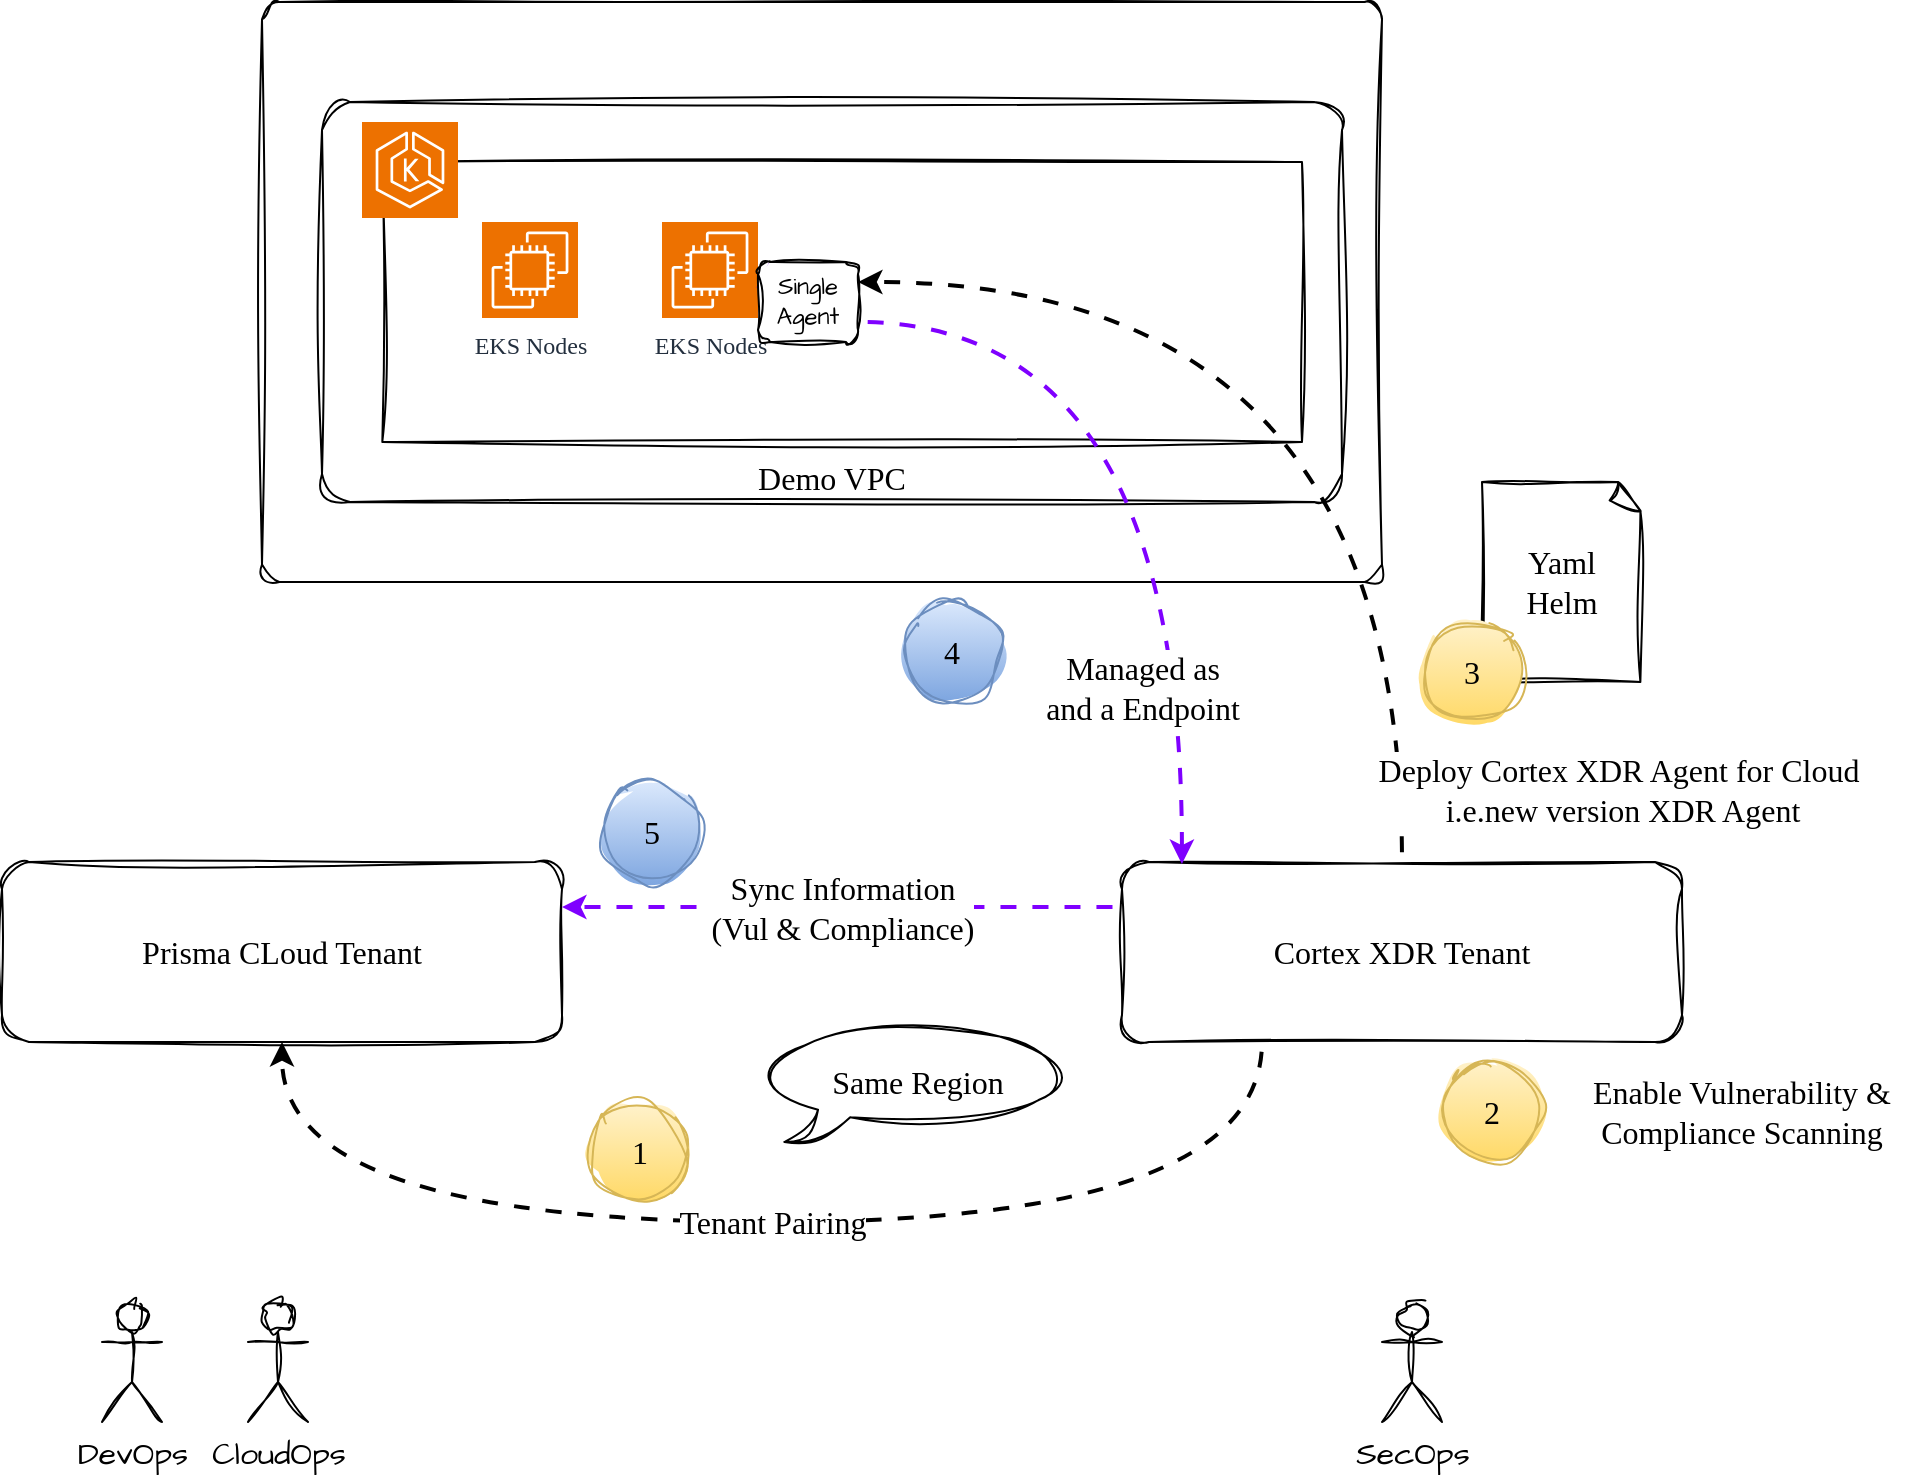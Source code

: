 <mxfile version="24.2.5" type="device" pages="2">
  <diagram name="Page-1" id="DeBseBWq3in80cft9qD8">
    <mxGraphModel dx="1224" dy="2037" grid="1" gridSize="10" guides="1" tooltips="1" connect="1" arrows="1" fold="1" page="1" pageScale="1" pageWidth="827" pageHeight="1169" math="0" shadow="0">
      <root>
        <mxCell id="0" />
        <mxCell id="1" parent="0" />
        <mxCell id="wf-TVDKNXgqIJZ-00V4I-2" value="Prisma CLoud Tenant" style="rounded=1;whiteSpace=wrap;html=1;sketch=1;jiggle=2;curveFitting=1;strokeColor=default;align=center;verticalAlign=middle;fontFamily=Gloria Hallelujah;fontSize=16;fontColor=default;fillColor=default;fontSource=https%3A%2F%2Ffonts.googleapis.com%2Fcss%3Ffamily%3DGloria%2BHallelujah;" parent="1" vertex="1">
          <mxGeometry x="120" y="380" width="280" height="90" as="geometry" />
        </mxCell>
        <mxCell id="wf-TVDKNXgqIJZ-00V4I-5" value="Tenant Pairing" style="edgeStyle=orthogonalEdgeStyle;rounded=0;orthogonalLoop=1;jettySize=auto;html=1;exitX=0.25;exitY=1;exitDx=0;exitDy=0;entryX=0.5;entryY=1;entryDx=0;entryDy=0;fontFamily=Gloria Hallelujah;fontSource=https%3A%2F%2Ffonts.googleapis.com%2Fcss%3Ffamily%3DGloria%2BHallelujah;fontSize=16;fontColor=default;flowAnimation=1;strokeWidth=2;curved=1;" parent="1" source="wf-TVDKNXgqIJZ-00V4I-3" target="wf-TVDKNXgqIJZ-00V4I-2" edge="1">
          <mxGeometry relative="1" as="geometry">
            <Array as="points">
              <mxPoint x="750" y="560" />
              <mxPoint x="260" y="560" />
            </Array>
          </mxGeometry>
        </mxCell>
        <mxCell id="wf-TVDKNXgqIJZ-00V4I-27" value="Sync Information&lt;br&gt;(Vul &amp;amp; Compliance)" style="edgeStyle=orthogonalEdgeStyle;curved=1;rounded=0;orthogonalLoop=1;jettySize=auto;html=1;exitX=0;exitY=0.25;exitDx=0;exitDy=0;entryX=1;entryY=0.25;entryDx=0;entryDy=0;strokeColor=#7F00FF;strokeWidth=2;align=center;verticalAlign=middle;fontFamily=Gloria Hallelujah;fontSource=https%3A%2F%2Ffonts.googleapis.com%2Fcss%3Ffamily%3DGloria%2BHallelujah;fontSize=16;fontColor=default;labelBackgroundColor=default;endArrow=classic;flowAnimation=1;" parent="1" source="wf-TVDKNXgqIJZ-00V4I-3" target="wf-TVDKNXgqIJZ-00V4I-2" edge="1">
          <mxGeometry relative="1" as="geometry" />
        </mxCell>
        <mxCell id="wf-TVDKNXgqIJZ-00V4I-3" value="Cortex XDR Tenant" style="rounded=1;whiteSpace=wrap;html=1;sketch=1;jiggle=2;curveFitting=1;strokeColor=default;align=center;verticalAlign=middle;fontFamily=Gloria Hallelujah;fontSize=16;fontColor=default;fillColor=default;fontSource=https%3A%2F%2Ffonts.googleapis.com%2Fcss%3Ffamily%3DGloria%2BHallelujah;" parent="1" vertex="1">
          <mxGeometry x="680" y="380" width="280" height="90" as="geometry" />
        </mxCell>
        <mxCell id="wf-TVDKNXgqIJZ-00V4I-6" value="Same Region" style="whiteSpace=wrap;html=1;shape=mxgraph.basic.oval_callout;rounded=1;sketch=1;jiggle=2;curveFitting=1;strokeColor=default;align=center;verticalAlign=middle;fontFamily=Gloria Hallelujah;fontSource=https%3A%2F%2Ffonts.googleapis.com%2Fcss%3Ffamily%3DGloria%2BHallelujah;fontSize=16;fontColor=default;fillColor=default;" parent="1" vertex="1">
          <mxGeometry x="498" y="460" width="160" height="60" as="geometry" />
        </mxCell>
        <mxCell id="wf-TVDKNXgqIJZ-00V4I-7" value="" style="rounded=1;whiteSpace=wrap;html=1;sketch=1;jiggle=2;curveFitting=1;strokeColor=default;align=center;verticalAlign=middle;fontFamily=Gloria Hallelujah;fontSource=https%3A%2F%2Ffonts.googleapis.com%2Fcss%3Ffamily%3DGloria%2BHallelujah;fontSize=16;fontColor=default;fillColor=default;arcSize=3;" parent="1" vertex="1">
          <mxGeometry x="250" y="-50" width="560" height="290" as="geometry" />
        </mxCell>
        <mxCell id="wf-TVDKNXgqIJZ-00V4I-8" value="" style="shape=image;imageAspect=0;aspect=fixed;verticalLabelPosition=bottom;verticalAlign=top;rounded=1;sketch=1;jiggle=2;curveFitting=1;strokeColor=default;align=center;fontFamily=Gloria Hallelujah;fontSource=https%3A%2F%2Ffonts.googleapis.com%2Fcss%3Ffamily%3DGloria%2BHallelujah;fontSize=16;fontColor=default;fillColor=default;image=https://upload.wikimedia.org/wikipedia/commons/thumb/9/93/Amazon_Web_Services_Logo.svg/1024px-Amazon_Web_Services_Logo.svg.png;" parent="1" vertex="1">
          <mxGeometry x="260" y="-40" width="50.16" height="30" as="geometry" />
        </mxCell>
        <mxCell id="wf-TVDKNXgqIJZ-00V4I-9" value="Demo VPC" style="rounded=1;whiteSpace=wrap;html=1;sketch=1;jiggle=2;curveFitting=1;strokeColor=default;align=center;verticalAlign=bottom;fontFamily=Gloria Hallelujah;fontSource=https%3A%2F%2Ffonts.googleapis.com%2Fcss%3Ffamily%3DGloria%2BHallelujah;fontSize=16;fontColor=default;fillColor=default;arcSize=7;" parent="1" vertex="1">
          <mxGeometry x="280" width="510" height="200" as="geometry" />
        </mxCell>
        <mxCell id="wf-TVDKNXgqIJZ-00V4I-11" value="" style="rounded=0;whiteSpace=wrap;html=1;sketch=1;jiggle=2;curveFitting=1;strokeColor=default;align=center;verticalAlign=middle;fontFamily=Gloria Hallelujah;fontSource=https%3A%2F%2Ffonts.googleapis.com%2Fcss%3Ffamily%3DGloria%2BHallelujah;fontSize=16;fontColor=default;fillColor=default;" parent="1" vertex="1">
          <mxGeometry x="310.16" y="30" width="459.84" height="140" as="geometry" />
        </mxCell>
        <mxCell id="wf-TVDKNXgqIJZ-00V4I-10" value="" style="sketch=0;points=[[0,0,0],[0.25,0,0],[0.5,0,0],[0.75,0,0],[1,0,0],[0,1,0],[0.25,1,0],[0.5,1,0],[0.75,1,0],[1,1,0],[0,0.25,0],[0,0.5,0],[0,0.75,0],[1,0.25,0],[1,0.5,0],[1,0.75,0]];outlineConnect=0;fontColor=#232F3E;fillColor=#ED7100;strokeColor=#ffffff;dashed=0;verticalLabelPosition=bottom;verticalAlign=top;align=center;html=1;fontSize=12;fontStyle=0;aspect=fixed;shape=mxgraph.aws4.resourceIcon;resIcon=mxgraph.aws4.eks;rounded=1;jiggle=2;curveFitting=1;fontFamily=Gloria Hallelujah;fontSource=https%3A%2F%2Ffonts.googleapis.com%2Fcss%3Ffamily%3DGloria%2BHallelujah;" parent="1" vertex="1">
          <mxGeometry x="300" y="10" width="48" height="48" as="geometry" />
        </mxCell>
        <mxCell id="wf-TVDKNXgqIJZ-00V4I-13" value="EKS Nodes" style="sketch=0;points=[[0,0,0],[0.25,0,0],[0.5,0,0],[0.75,0,0],[1,0,0],[0,1,0],[0.25,1,0],[0.5,1,0],[0.75,1,0],[1,1,0],[0,0.25,0],[0,0.5,0],[0,0.75,0],[1,0.25,0],[1,0.5,0],[1,0.75,0]];outlineConnect=0;fontColor=#232F3E;fillColor=#ED7100;strokeColor=#ffffff;dashed=0;verticalLabelPosition=bottom;verticalAlign=top;align=center;html=1;fontSize=12;fontStyle=0;aspect=fixed;shape=mxgraph.aws4.resourceIcon;resIcon=mxgraph.aws4.ec2;rounded=1;jiggle=2;curveFitting=1;fontFamily=Gloria Hallelujah;fontSource=https%3A%2F%2Ffonts.googleapis.com%2Fcss%3Ffamily%3DGloria%2BHallelujah;" parent="1" vertex="1">
          <mxGeometry x="360" y="60" width="48" height="48" as="geometry" />
        </mxCell>
        <mxCell id="wf-TVDKNXgqIJZ-00V4I-14" value="EKS Nodes" style="sketch=0;points=[[0,0,0],[0.25,0,0],[0.5,0,0],[0.75,0,0],[1,0,0],[0,1,0],[0.25,1,0],[0.5,1,0],[0.75,1,0],[1,1,0],[0,0.25,0],[0,0.5,0],[0,0.75,0],[1,0.25,0],[1,0.5,0],[1,0.75,0]];outlineConnect=0;fontColor=#232F3E;fillColor=#ED7100;strokeColor=#ffffff;dashed=0;verticalLabelPosition=bottom;verticalAlign=top;align=center;html=1;fontSize=12;fontStyle=0;aspect=fixed;shape=mxgraph.aws4.resourceIcon;resIcon=mxgraph.aws4.ec2;rounded=1;jiggle=2;curveFitting=1;fontFamily=Gloria Hallelujah;fontSource=https%3A%2F%2Ffonts.googleapis.com%2Fcss%3Ffamily%3DGloria%2BHallelujah;" parent="1" vertex="1">
          <mxGeometry x="450" y="60" width="48" height="48" as="geometry" />
        </mxCell>
        <mxCell id="wf-TVDKNXgqIJZ-00V4I-16" value="1" style="ellipse;whiteSpace=wrap;html=1;aspect=fixed;rounded=1;sketch=1;jiggle=2;curveFitting=1;strokeColor=#d6b656;align=center;verticalAlign=middle;fontFamily=Gloria Hallelujah;fontSource=https%3A%2F%2Ffonts.googleapis.com%2Fcss%3Ffamily%3DGloria%2BHallelujah;fontSize=16;fillColor=#fff2cc;gradientColor=#ffd966;" parent="1" vertex="1">
          <mxGeometry x="414" y="500" width="50" height="50" as="geometry" />
        </mxCell>
        <mxCell id="wf-TVDKNXgqIJZ-00V4I-18" value="Deploy Cortex XDR Agent for Cloud&amp;nbsp;&lt;div&gt;i.e.new version XDR Agent&lt;/div&gt;" style="edgeStyle=orthogonalEdgeStyle;rounded=0;orthogonalLoop=1;jettySize=auto;html=1;exitX=0.5;exitY=0;exitDx=0;exitDy=0;entryX=1;entryY=0.25;entryDx=0;entryDy=0;fontFamily=Gloria Hallelujah;fontSource=https%3A%2F%2Ffonts.googleapis.com%2Fcss%3Ffamily%3DGloria%2BHallelujah;fontSize=16;fontColor=default;curved=1;strokeWidth=2;flowAnimation=1;" parent="1" source="wf-TVDKNXgqIJZ-00V4I-3" target="Dj5nnFNM3NFAsnsZiGWA-4" edge="1">
          <mxGeometry x="-0.871" y="-110" relative="1" as="geometry">
            <mxPoint as="offset" />
          </mxGeometry>
        </mxCell>
        <mxCell id="wf-TVDKNXgqIJZ-00V4I-20" value="Yaml&lt;div&gt;Helm&lt;/div&gt;" style="whiteSpace=wrap;html=1;shape=mxgraph.basic.document;rounded=1;sketch=1;jiggle=2;curveFitting=1;strokeColor=default;align=center;verticalAlign=middle;fontFamily=Gloria Hallelujah;fontSource=https%3A%2F%2Ffonts.googleapis.com%2Fcss%3Ffamily%3DGloria%2BHallelujah;fontSize=16;fontColor=default;fillColor=default;" parent="1" vertex="1">
          <mxGeometry x="860" y="190" width="80" height="100" as="geometry" />
        </mxCell>
        <mxCell id="wf-TVDKNXgqIJZ-00V4I-21" value="2" style="ellipse;whiteSpace=wrap;html=1;aspect=fixed;rounded=1;sketch=1;jiggle=2;curveFitting=1;strokeColor=#d6b656;align=center;verticalAlign=middle;fontFamily=Gloria Hallelujah;fontSource=https%3A%2F%2Ffonts.googleapis.com%2Fcss%3Ffamily%3DGloria%2BHallelujah;fontSize=16;fillColor=#fff2cc;gradientColor=#ffd966;" parent="1" vertex="1">
          <mxGeometry x="840" y="480" width="50" height="50" as="geometry" />
        </mxCell>
        <mxCell id="wf-TVDKNXgqIJZ-00V4I-22" value="Enable Vulnerability &amp;amp; Compliance Scanning" style="text;html=1;align=center;verticalAlign=middle;whiteSpace=wrap;rounded=0;fontFamily=Gloria Hallelujah;fontSource=https%3A%2F%2Ffonts.googleapis.com%2Fcss%3Ffamily%3DGloria%2BHallelujah;fontSize=16;fontColor=default;" parent="1" vertex="1">
          <mxGeometry x="900" y="490" width="180" height="30" as="geometry" />
        </mxCell>
        <mxCell id="wf-TVDKNXgqIJZ-00V4I-25" value="Managed as&lt;div&gt;and a Endpoint&lt;/div&gt;" style="edgeStyle=orthogonalEdgeStyle;curved=1;rounded=0;orthogonalLoop=1;jettySize=auto;html=1;exitX=1;exitY=0.75;exitDx=0;exitDy=0;exitPerimeter=0;entryX=0.107;entryY=0.011;entryDx=0;entryDy=0;entryPerimeter=0;strokeColor=#7F00FF;strokeWidth=2;align=center;verticalAlign=middle;fontFamily=Gloria Hallelujah;fontSource=https%3A%2F%2Ffonts.googleapis.com%2Fcss%3Ffamily%3DGloria%2BHallelujah;fontSize=16;fontColor=default;labelBackgroundColor=default;endArrow=classic;flowAnimation=1;" parent="1" source="Dj5nnFNM3NFAsnsZiGWA-4" target="wf-TVDKNXgqIJZ-00V4I-3" edge="1">
          <mxGeometry x="0.594" y="-20" relative="1" as="geometry">
            <mxPoint as="offset" />
          </mxGeometry>
        </mxCell>
        <mxCell id="wf-TVDKNXgqIJZ-00V4I-17" value="3" style="ellipse;whiteSpace=wrap;html=1;aspect=fixed;rounded=1;sketch=1;jiggle=2;curveFitting=1;strokeColor=#d6b656;align=center;verticalAlign=middle;fontFamily=Gloria Hallelujah;fontSource=https%3A%2F%2Ffonts.googleapis.com%2Fcss%3Ffamily%3DGloria%2BHallelujah;fontSize=16;fillColor=#fff2cc;gradientColor=#ffd966;" parent="1" vertex="1">
          <mxGeometry x="830" y="260" width="50" height="50" as="geometry" />
        </mxCell>
        <mxCell id="wf-TVDKNXgqIJZ-00V4I-28" value="4" style="ellipse;whiteSpace=wrap;html=1;aspect=fixed;rounded=1;sketch=1;jiggle=2;curveFitting=1;strokeColor=#6c8ebf;align=center;verticalAlign=middle;fontFamily=Gloria Hallelujah;fontSource=https%3A%2F%2Ffonts.googleapis.com%2Fcss%3Ffamily%3DGloria%2BHallelujah;fontSize=16;fillColor=#dae8fc;gradientColor=#7ea6e0;" parent="1" vertex="1">
          <mxGeometry x="570" y="250" width="50" height="50" as="geometry" />
        </mxCell>
        <mxCell id="wf-TVDKNXgqIJZ-00V4I-29" value="5" style="ellipse;whiteSpace=wrap;html=1;aspect=fixed;rounded=1;sketch=1;jiggle=2;curveFitting=1;strokeColor=#6c8ebf;align=center;verticalAlign=middle;fontFamily=Gloria Hallelujah;fontSource=https%3A%2F%2Ffonts.googleapis.com%2Fcss%3Ffamily%3DGloria%2BHallelujah;fontSize=16;fillColor=#dae8fc;gradientColor=#7ea6e0;" parent="1" vertex="1">
          <mxGeometry x="420" y="340" width="50" height="50" as="geometry" />
        </mxCell>
        <mxCell id="wf-TVDKNXgqIJZ-00V4I-30" value="" style="shape=image;imageAspect=0;aspect=fixed;verticalLabelPosition=bottom;verticalAlign=top;rounded=1;sketch=1;jiggle=2;curveFitting=1;strokeColor=default;align=center;fontFamily=Gloria Hallelujah;fontSource=https%3A%2F%2Ffonts.googleapis.com%2Fcss%3Ffamily%3DGloria%2BHallelujah;fontSize=16;fontColor=default;labelBackgroundColor=default;fillColor=default;image=https://plugins.jetbrains.com/files/21907/522769/icon/pluginIcon.png;" parent="1" vertex="1">
          <mxGeometry x="120" y="400" width="50" height="50" as="geometry" />
        </mxCell>
        <mxCell id="wf-TVDKNXgqIJZ-00V4I-31" value="" style="shape=image;imageAspect=0;aspect=fixed;verticalLabelPosition=bottom;verticalAlign=top;rounded=1;sketch=1;jiggle=2;curveFitting=1;strokeColor=default;align=center;fontFamily=Gloria Hallelujah;fontSource=https%3A%2F%2Ffonts.googleapis.com%2Fcss%3Ffamily%3DGloria%2BHallelujah;fontSize=16;fontColor=default;labelBackgroundColor=default;fillColor=default;image=https://yt3.googleusercontent.com/ytc/AIdro_kiiHmvhDeeTNr9bUmVXWjYGR1NhWpfUqvjTzuLPhjlNQY=s900-c-k-c0x00ffffff-no-rj;" parent="1" vertex="1">
          <mxGeometry x="690" y="400" width="50" height="50" as="geometry" />
        </mxCell>
        <mxCell id="Dj5nnFNM3NFAsnsZiGWA-1" value="SecOps" style="shape=umlActor;verticalLabelPosition=bottom;verticalAlign=top;html=1;outlineConnect=0;sketch=1;hachureGap=4;jiggle=2;curveFitting=1;fontFamily=Architects Daughter;fontSource=https%3A%2F%2Ffonts.googleapis.com%2Fcss%3Ffamily%3DArchitects%2BDaughter;fontSize=16;" vertex="1" parent="1">
          <mxGeometry x="810" y="600" width="30" height="60" as="geometry" />
        </mxCell>
        <mxCell id="Dj5nnFNM3NFAsnsZiGWA-2" value="DevOps" style="shape=umlActor;verticalLabelPosition=bottom;verticalAlign=top;html=1;outlineConnect=0;sketch=1;hachureGap=4;jiggle=2;curveFitting=1;fontFamily=Architects Daughter;fontSource=https%3A%2F%2Ffonts.googleapis.com%2Fcss%3Ffamily%3DArchitects%2BDaughter;fontSize=16;" vertex="1" parent="1">
          <mxGeometry x="170" y="600" width="30" height="60" as="geometry" />
        </mxCell>
        <mxCell id="Dj5nnFNM3NFAsnsZiGWA-3" value="CloudOps" style="shape=umlActor;verticalLabelPosition=bottom;verticalAlign=top;html=1;outlineConnect=0;sketch=1;hachureGap=4;jiggle=2;curveFitting=1;fontFamily=Architects Daughter;fontSource=https%3A%2F%2Ffonts.googleapis.com%2Fcss%3Ffamily%3DArchitects%2BDaughter;fontSize=16;" vertex="1" parent="1">
          <mxGeometry x="243" y="600" width="30" height="60" as="geometry" />
        </mxCell>
        <mxCell id="Dj5nnFNM3NFAsnsZiGWA-5" value="" style="edgeStyle=orthogonalEdgeStyle;curved=1;rounded=0;orthogonalLoop=1;jettySize=auto;html=1;exitX=1;exitY=0.75;exitDx=0;exitDy=0;exitPerimeter=0;entryX=0.107;entryY=0.011;entryDx=0;entryDy=0;entryPerimeter=0;strokeColor=#7F00FF;strokeWidth=2;align=center;verticalAlign=middle;fontFamily=Gloria Hallelujah;fontSource=https%3A%2F%2Ffonts.googleapis.com%2Fcss%3Ffamily%3DGloria%2BHallelujah;fontSize=16;fontColor=default;labelBackgroundColor=default;endArrow=classic;flowAnimation=1;" edge="1" parent="1" source="wf-TVDKNXgqIJZ-00V4I-14" target="Dj5nnFNM3NFAsnsZiGWA-4">
          <mxGeometry x="0.594" y="-20" relative="1" as="geometry">
            <mxPoint as="offset" />
            <mxPoint x="498" y="96" as="sourcePoint" />
            <mxPoint x="710" y="381" as="targetPoint" />
          </mxGeometry>
        </mxCell>
        <mxCell id="Dj5nnFNM3NFAsnsZiGWA-4" value="Single&lt;div&gt;Agent&lt;/div&gt;" style="rounded=1;whiteSpace=wrap;html=1;sketch=1;hachureGap=4;jiggle=2;curveFitting=1;fontFamily=Architects Daughter;fontSource=https%3A%2F%2Ffonts.googleapis.com%2Fcss%3Ffamily%3DArchitects%2BDaughter;" vertex="1" parent="1">
          <mxGeometry x="498" y="80" width="50" height="40" as="geometry" />
        </mxCell>
        <mxCell id="Dj5nnFNM3NFAsnsZiGWA-6" value="" style="shape=image;imageAspect=0;aspect=fixed;verticalLabelPosition=bottom;verticalAlign=top;rounded=1;sketch=1;jiggle=2;curveFitting=1;strokeColor=default;align=center;fontFamily=Gloria Hallelujah;fontSource=https%3A%2F%2Ffonts.googleapis.com%2Fcss%3Ffamily%3DGloria%2BHallelujah;fontSize=16;fontColor=default;labelBackgroundColor=default;fillColor=default;image=https://plugins.jetbrains.com/files/21907/522769/icon/pluginIcon.png;" vertex="1" parent="1">
          <mxGeometry x="498" y="50" width="30" height="30" as="geometry" />
        </mxCell>
        <mxCell id="Dj5nnFNM3NFAsnsZiGWA-7" value="" style="shape=image;imageAspect=0;aspect=fixed;verticalLabelPosition=bottom;verticalAlign=top;rounded=1;sketch=1;jiggle=2;curveFitting=1;strokeColor=default;align=center;fontFamily=Gloria Hallelujah;fontSource=https%3A%2F%2Ffonts.googleapis.com%2Fcss%3Ffamily%3DGloria%2BHallelujah;fontSize=16;fontColor=default;labelBackgroundColor=default;fillColor=default;image=https://yt3.googleusercontent.com/ytc/AIdro_kiiHmvhDeeTNr9bUmVXWjYGR1NhWpfUqvjTzuLPhjlNQY=s900-c-k-c0x00ffffff-no-rj;" vertex="1" parent="1">
          <mxGeometry x="528" y="50" width="30" height="30" as="geometry" />
        </mxCell>
      </root>
    </mxGraphModel>
  </diagram>
  <diagram name="Dark Mode" id="l2e7QeWOp9RXcMoSGG4W">
    <mxGraphModel dx="1632" dy="1557" grid="0" gridSize="10" guides="1" tooltips="1" connect="1" arrows="1" fold="1" page="0" pageScale="1" pageWidth="827" pageHeight="1169" math="0" shadow="0">
      <root>
        <mxCell id="AKnml9NxmIc-Cpv7l16K-0" />
        <mxCell id="AKnml9NxmIc-Cpv7l16K-1" parent="AKnml9NxmIc-Cpv7l16K-0" />
        <mxCell id="VHwAGWiwYtG1AxDDcsj9-14" value="Alerts" style="edgeStyle=orthogonalEdgeStyle;curved=1;rounded=0;orthogonalLoop=1;jettySize=auto;html=1;entryX=0;entryY=0.5;entryDx=0;entryDy=0;strokeColor=#FFFFFF;strokeWidth=2;align=center;verticalAlign=middle;fontFamily=Gloria Hallelujah;fontSource=https%3A%2F%2Ffonts.googleapis.com%2Fcss%3Ffamily%3DGloria%2BHallelujah;fontSize=16;fontColor=default;labelBackgroundColor=default;endArrow=classic;flowAnimation=0;exitX=0.5;exitY=1;exitDx=0;exitDy=0;sketch=1;curveFitting=1;jiggle=2;" edge="1" parent="AKnml9NxmIc-Cpv7l16K-1" source="AKnml9NxmIc-Cpv7l16K-2" target="VHwAGWiwYtG1AxDDcsj9-9">
          <mxGeometry x="-0.161" y="30" relative="1" as="geometry">
            <mxPoint y="-1" as="offset" />
          </mxGeometry>
        </mxCell>
        <mxCell id="AKnml9NxmIc-Cpv7l16K-2" value="Prisma CLoud Tenant" style="rounded=1;whiteSpace=wrap;html=1;sketch=1;jiggle=2;curveFitting=1;strokeColor=default;align=center;verticalAlign=middle;fontFamily=Gloria Hallelujah;fontSize=20;fontColor=default;fillColor=default;fontSource=https%3A%2F%2Ffonts.googleapis.com%2Fcss%3Ffamily%3DGloria%2BHallelujah;spacingLeft=32;" vertex="1" parent="AKnml9NxmIc-Cpv7l16K-1">
          <mxGeometry x="120" y="380" width="280" height="90" as="geometry" />
        </mxCell>
        <mxCell id="AKnml9NxmIc-Cpv7l16K-3" value="Tenant Pairing" style="edgeStyle=orthogonalEdgeStyle;rounded=0;orthogonalLoop=1;jettySize=auto;html=1;exitX=0.25;exitY=1;exitDx=0;exitDy=0;entryX=0.75;entryY=1;entryDx=0;entryDy=0;fontFamily=Gloria Hallelujah;fontSource=https%3A%2F%2Ffonts.googleapis.com%2Fcss%3Ffamily%3DGloria%2BHallelujah;fontSize=16;fontColor=default;flowAnimation=1;strokeWidth=2;curved=1;" edge="1" parent="AKnml9NxmIc-Cpv7l16K-1" source="AKnml9NxmIc-Cpv7l16K-5" target="AKnml9NxmIc-Cpv7l16K-2">
          <mxGeometry relative="1" as="geometry">
            <Array as="points">
              <mxPoint x="750" y="590" />
              <mxPoint x="330" y="590" />
            </Array>
          </mxGeometry>
        </mxCell>
        <mxCell id="AKnml9NxmIc-Cpv7l16K-4" value="Sync Information&lt;br&gt;(Vul &amp;amp; Compliance)" style="edgeStyle=orthogonalEdgeStyle;curved=1;rounded=0;orthogonalLoop=1;jettySize=auto;html=1;exitX=0;exitY=0.25;exitDx=0;exitDy=0;entryX=1;entryY=0.25;entryDx=0;entryDy=0;strokeColor=#FF00FF;strokeWidth=2;align=center;verticalAlign=middle;fontFamily=Gloria Hallelujah;fontSource=https%3A%2F%2Ffonts.googleapis.com%2Fcss%3Ffamily%3DGloria%2BHallelujah;fontSize=16;fontColor=default;labelBackgroundColor=default;endArrow=classic;flowAnimation=1;" edge="1" parent="AKnml9NxmIc-Cpv7l16K-1" source="AKnml9NxmIc-Cpv7l16K-5" target="AKnml9NxmIc-Cpv7l16K-2">
          <mxGeometry relative="1" as="geometry" />
        </mxCell>
        <mxCell id="AKnml9NxmIc-Cpv7l16K-5" value="Cortex XDR Tenant" style="rounded=1;whiteSpace=wrap;html=1;sketch=1;jiggle=2;curveFitting=1;strokeColor=default;align=center;verticalAlign=middle;fontFamily=Gloria Hallelujah;fontSize=20;fontColor=default;fillColor=default;fontSource=https%3A%2F%2Ffonts.googleapis.com%2Fcss%3Ffamily%3DGloria%2BHallelujah;spacingLeft=32;" vertex="1" parent="AKnml9NxmIc-Cpv7l16K-1">
          <mxGeometry x="680" y="380" width="280" height="90" as="geometry" />
        </mxCell>
        <mxCell id="AKnml9NxmIc-Cpv7l16K-6" value="Same Region" style="whiteSpace=wrap;html=1;shape=mxgraph.basic.oval_callout;rounded=1;sketch=1;jiggle=2;curveFitting=1;strokeColor=default;align=center;verticalAlign=middle;fontFamily=Gloria Hallelujah;fontSource=https%3A%2F%2Ffonts.googleapis.com%2Fcss%3Ffamily%3DGloria%2BHallelujah;fontSize=16;fontColor=default;fillColor=default;" vertex="1" parent="AKnml9NxmIc-Cpv7l16K-1">
          <mxGeometry x="515" y="500" width="160" height="60" as="geometry" />
        </mxCell>
        <mxCell id="AKnml9NxmIc-Cpv7l16K-7" value="" style="rounded=1;whiteSpace=wrap;html=1;sketch=1;jiggle=2;curveFitting=1;strokeColor=default;align=center;verticalAlign=middle;fontFamily=Gloria Hallelujah;fontSource=https%3A%2F%2Ffonts.googleapis.com%2Fcss%3Ffamily%3DGloria%2BHallelujah;fontSize=16;fontColor=default;fillColor=default;arcSize=3;" vertex="1" parent="AKnml9NxmIc-Cpv7l16K-1">
          <mxGeometry x="250" y="-50" width="560" height="290" as="geometry" />
        </mxCell>
        <mxCell id="AKnml9NxmIc-Cpv7l16K-9" value="Demo VPC" style="rounded=1;whiteSpace=wrap;html=1;sketch=1;jiggle=2;curveFitting=1;strokeColor=default;align=center;verticalAlign=bottom;fontFamily=Gloria Hallelujah;fontSource=https%3A%2F%2Ffonts.googleapis.com%2Fcss%3Ffamily%3DGloria%2BHallelujah;fontSize=16;fontColor=default;fillColor=default;arcSize=7;" vertex="1" parent="AKnml9NxmIc-Cpv7l16K-1">
          <mxGeometry x="280" width="510" height="200" as="geometry" />
        </mxCell>
        <mxCell id="AKnml9NxmIc-Cpv7l16K-10" value="" style="rounded=0;whiteSpace=wrap;html=1;sketch=1;jiggle=2;curveFitting=1;strokeColor=default;align=center;verticalAlign=middle;fontFamily=Gloria Hallelujah;fontSource=https%3A%2F%2Ffonts.googleapis.com%2Fcss%3Ffamily%3DGloria%2BHallelujah;fontSize=16;fontColor=default;fillColor=default;" vertex="1" parent="AKnml9NxmIc-Cpv7l16K-1">
          <mxGeometry x="486.16" y="30" width="269.84" height="140" as="geometry" />
        </mxCell>
        <mxCell id="AKnml9NxmIc-Cpv7l16K-11" value="" style="sketch=0;points=[[0,0,0],[0.25,0,0],[0.5,0,0],[0.75,0,0],[1,0,0],[0,1,0],[0.25,1,0],[0.5,1,0],[0.75,1,0],[1,1,0],[0,0.25,0],[0,0.5,0],[0,0.75,0],[1,0.25,0],[1,0.5,0],[1,0.75,0]];outlineConnect=0;fontColor=#232F3E;fillColor=#ED7100;strokeColor=#ffffff;dashed=0;verticalLabelPosition=bottom;verticalAlign=top;align=center;html=1;fontSize=12;fontStyle=0;aspect=fixed;shape=mxgraph.aws4.resourceIcon;resIcon=mxgraph.aws4.eks;rounded=1;jiggle=2;curveFitting=1;fontFamily=Gloria Hallelujah;fontSource=https%3A%2F%2Ffonts.googleapis.com%2Fcss%3Ffamily%3DGloria%2BHallelujah;" vertex="1" parent="AKnml9NxmIc-Cpv7l16K-1">
          <mxGeometry x="476" y="10" width="48" height="48" as="geometry" />
        </mxCell>
        <mxCell id="VHwAGWiwYtG1AxDDcsj9-21" style="edgeStyle=orthogonalEdgeStyle;curved=1;rounded=0;orthogonalLoop=1;jettySize=auto;html=1;strokeColor=#FFFFFF;strokeWidth=2;align=center;verticalAlign=middle;fontFamily=Gloria Hallelujah;fontSource=https%3A%2F%2Ffonts.googleapis.com%2Fcss%3Ffamily%3DGloria%2BHallelujah;fontSize=16;fontColor=default;labelBackgroundColor=default;endArrow=classic;flowAnimation=0;sketch=1;curveFitting=1;jiggle=2;" edge="1" parent="AKnml9NxmIc-Cpv7l16K-1" source="AKnml9NxmIc-Cpv7l16K-12" target="VHwAGWiwYtG1AxDDcsj9-20">
          <mxGeometry relative="1" as="geometry" />
        </mxCell>
        <mxCell id="AKnml9NxmIc-Cpv7l16K-12" value="EKS Nodes" style="sketch=0;points=[[0,0,0],[0.25,0,0],[0.5,0,0],[0.75,0,0],[1,0,0],[0,1,0],[0.25,1,0],[0.5,1,0],[0.75,1,0],[1,1,0],[0,0.25,0],[0,0.5,0],[0,0.75,0],[1,0.25,0],[1,0.5,0],[1,0.75,0]];outlineConnect=0;fontColor=default;fillColor=#ED7100;strokeColor=#ffffff;dashed=0;verticalLabelPosition=bottom;verticalAlign=top;align=center;html=1;fontSize=12;fontStyle=0;aspect=fixed;shape=mxgraph.aws4.resourceIcon;resIcon=mxgraph.aws4.ec2;rounded=1;jiggle=2;curveFitting=1;fontFamily=Gloria Hallelujah;fontSource=https%3A%2F%2Ffonts.googleapis.com%2Fcss%3Ffamily%3DGloria%2BHallelujah;" vertex="1" parent="AKnml9NxmIc-Cpv7l16K-1">
          <mxGeometry x="536" y="60" width="48" height="48" as="geometry" />
        </mxCell>
        <mxCell id="AKnml9NxmIc-Cpv7l16K-13" value="EKS Nodes" style="sketch=0;points=[[0,0,0],[0.25,0,0],[0.5,0,0],[0.75,0,0],[1,0,0],[0,1,0],[0.25,1,0],[0.5,1,0],[0.75,1,0],[1,1,0],[0,0.25,0],[0,0.5,0],[0,0.75,0],[1,0.25,0],[1,0.5,0],[1,0.75,0]];outlineConnect=0;fontColor=default;fillColor=#ED7100;strokeColor=#ffffff;dashed=0;verticalLabelPosition=bottom;verticalAlign=top;align=center;html=1;fontSize=12;fontStyle=0;aspect=fixed;shape=mxgraph.aws4.resourceIcon;resIcon=mxgraph.aws4.ec2;rounded=1;jiggle=2;curveFitting=1;fontFamily=Gloria Hallelujah;fontSource=https%3A%2F%2Ffonts.googleapis.com%2Fcss%3Ffamily%3DGloria%2BHallelujah;" vertex="1" parent="AKnml9NxmIc-Cpv7l16K-1">
          <mxGeometry x="626" y="60" width="48" height="48" as="geometry" />
        </mxCell>
        <mxCell id="AKnml9NxmIc-Cpv7l16K-14" value="1" style="ellipse;whiteSpace=wrap;html=1;aspect=fixed;rounded=1;sketch=1;jiggle=2;curveFitting=1;strokeColor=#d6b656;align=center;verticalAlign=middle;fontFamily=Gloria Hallelujah;fontSource=https%3A%2F%2Ffonts.googleapis.com%2Fcss%3Ffamily%3DGloria%2BHallelujah;fontSize=26;fillColor=#fff2cc;gradientColor=#ffd966;fontColor=#000000;" vertex="1" parent="AKnml9NxmIc-Cpv7l16K-1">
          <mxGeometry x="430" y="520" width="50" height="50" as="geometry" />
        </mxCell>
        <mxCell id="AKnml9NxmIc-Cpv7l16K-15" value="Deploy Cortex XDR Agent for Cloud&amp;nbsp;&lt;div&gt;i.e.new version XDR Agent&lt;/div&gt;" style="edgeStyle=orthogonalEdgeStyle;rounded=0;orthogonalLoop=1;jettySize=auto;html=1;exitX=0.5;exitY=0;exitDx=0;exitDy=0;entryX=1;entryY=0.25;entryDx=0;entryDy=0;fontFamily=Gloria Hallelujah;fontSource=https%3A%2F%2Ffonts.googleapis.com%2Fcss%3Ffamily%3DGloria%2BHallelujah;fontSize=16;fontColor=default;curved=1;strokeWidth=2;flowAnimation=1;" edge="1" parent="AKnml9NxmIc-Cpv7l16K-1" source="AKnml9NxmIc-Cpv7l16K-5" target="AKnml9NxmIc-Cpv7l16K-29">
          <mxGeometry x="-0.871" y="-110" relative="1" as="geometry">
            <mxPoint as="offset" />
          </mxGeometry>
        </mxCell>
        <mxCell id="AKnml9NxmIc-Cpv7l16K-16" value="Yaml&lt;div&gt;Helm&lt;/div&gt;" style="whiteSpace=wrap;html=1;shape=mxgraph.basic.document;rounded=1;sketch=1;jiggle=2;curveFitting=1;strokeColor=default;align=center;verticalAlign=middle;fontFamily=Gloria Hallelujah;fontSource=https%3A%2F%2Ffonts.googleapis.com%2Fcss%3Ffamily%3DGloria%2BHallelujah;fontSize=16;fontColor=default;fillColor=default;" vertex="1" parent="AKnml9NxmIc-Cpv7l16K-1">
          <mxGeometry x="860" y="190" width="80" height="100" as="geometry" />
        </mxCell>
        <mxCell id="AKnml9NxmIc-Cpv7l16K-17" value="2" style="ellipse;whiteSpace=wrap;html=1;aspect=fixed;rounded=1;sketch=1;jiggle=2;curveFitting=1;strokeColor=#d6b656;align=center;verticalAlign=middle;fontFamily=Gloria Hallelujah;fontSource=https%3A%2F%2Ffonts.googleapis.com%2Fcss%3Ffamily%3DGloria%2BHallelujah;fontSize=26;fillColor=#fff2cc;gradientColor=#ffd966;fontColor=#000000;" vertex="1" parent="AKnml9NxmIc-Cpv7l16K-1">
          <mxGeometry x="840" y="480" width="50" height="50" as="geometry" />
        </mxCell>
        <mxCell id="AKnml9NxmIc-Cpv7l16K-18" value="Enable Vulnerability &amp;amp; Compliance Scanning" style="text;html=1;align=center;verticalAlign=middle;whiteSpace=wrap;rounded=0;fontFamily=Gloria Hallelujah;fontSource=https%3A%2F%2Ffonts.googleapis.com%2Fcss%3Ffamily%3DGloria%2BHallelujah;fontSize=16;fontColor=default;" vertex="1" parent="AKnml9NxmIc-Cpv7l16K-1">
          <mxGeometry x="840" y="550" width="180" height="30" as="geometry" />
        </mxCell>
        <mxCell id="AKnml9NxmIc-Cpv7l16K-19" value="Managed as&lt;div&gt;and a Endpoint&lt;/div&gt;" style="edgeStyle=orthogonalEdgeStyle;curved=1;rounded=0;orthogonalLoop=1;jettySize=auto;html=1;exitX=0.75;exitY=1;exitDx=0;exitDy=0;entryX=0.107;entryY=0.011;entryDx=0;entryDy=0;entryPerimeter=0;strokeColor=#FF00FF;strokeWidth=2;align=center;verticalAlign=middle;fontFamily=Gloria Hallelujah;fontSource=https%3A%2F%2Ffonts.googleapis.com%2Fcss%3Ffamily%3DGloria%2BHallelujah;fontSize=16;fontColor=default;labelBackgroundColor=default;endArrow=classic;flowAnimation=1;" edge="1" parent="AKnml9NxmIc-Cpv7l16K-1" source="AKnml9NxmIc-Cpv7l16K-29" target="AKnml9NxmIc-Cpv7l16K-5">
          <mxGeometry x="0.594" y="-20" relative="1" as="geometry">
            <mxPoint as="offset" />
          </mxGeometry>
        </mxCell>
        <mxCell id="AKnml9NxmIc-Cpv7l16K-20" value="3" style="ellipse;whiteSpace=wrap;html=1;aspect=fixed;rounded=1;sketch=1;jiggle=2;curveFitting=1;strokeColor=#d6b656;align=center;verticalAlign=middle;fontFamily=Gloria Hallelujah;fontSource=https%3A%2F%2Ffonts.googleapis.com%2Fcss%3Ffamily%3DGloria%2BHallelujah;fontSize=26;fillColor=#fff2cc;gradientColor=#ffd966;fontColor=#000000;" vertex="1" parent="AKnml9NxmIc-Cpv7l16K-1">
          <mxGeometry x="830" y="260" width="50" height="50" as="geometry" />
        </mxCell>
        <mxCell id="AKnml9NxmIc-Cpv7l16K-21" value="4" style="ellipse;whiteSpace=wrap;html=1;aspect=fixed;rounded=1;sketch=1;jiggle=2;curveFitting=1;strokeColor=#6c8ebf;align=center;verticalAlign=middle;fontFamily=Gloria Hallelujah;fontSource=https%3A%2F%2Ffonts.googleapis.com%2Fcss%3Ffamily%3DGloria%2BHallelujah;fontSize=26;fillColor=#dae8fc;gradientColor=#7ea6e0;fontColor=#000000;" vertex="1" parent="AKnml9NxmIc-Cpv7l16K-1">
          <mxGeometry x="570" y="250" width="50" height="50" as="geometry" />
        </mxCell>
        <mxCell id="AKnml9NxmIc-Cpv7l16K-22" value="5" style="ellipse;whiteSpace=wrap;html=1;aspect=fixed;rounded=1;sketch=1;jiggle=2;curveFitting=1;strokeColor=#6c8ebf;align=center;verticalAlign=middle;fontFamily=Gloria Hallelujah;fontSource=https%3A%2F%2Ffonts.googleapis.com%2Fcss%3Ffamily%3DGloria%2BHallelujah;fontSize=26;fillColor=#dae8fc;gradientColor=#7ea6e0;fontColor=#000000;" vertex="1" parent="AKnml9NxmIc-Cpv7l16K-1">
          <mxGeometry x="420" y="340" width="50" height="50" as="geometry" />
        </mxCell>
        <mxCell id="AKnml9NxmIc-Cpv7l16K-23" value="" style="shape=image;imageAspect=0;aspect=fixed;verticalLabelPosition=bottom;verticalAlign=top;rounded=1;sketch=1;jiggle=2;curveFitting=1;strokeColor=default;align=center;fontFamily=Gloria Hallelujah;fontSource=https%3A%2F%2Ffonts.googleapis.com%2Fcss%3Ffamily%3DGloria%2BHallelujah;fontSize=16;fontColor=default;labelBackgroundColor=default;fillColor=default;image=https://plugins.jetbrains.com/files/21907/522769/icon/pluginIcon.png;" vertex="1" parent="AKnml9NxmIc-Cpv7l16K-1">
          <mxGeometry x="120" y="400" width="50" height="50" as="geometry" />
        </mxCell>
        <mxCell id="VHwAGWiwYtG1AxDDcsj9-8" value="IR" style="edgeStyle=orthogonalEdgeStyle;rounded=0;sketch=1;hachureGap=4;jiggle=2;curveFitting=1;orthogonalLoop=1;jettySize=auto;html=1;entryX=0.5;entryY=1;entryDx=0;entryDy=0;fontFamily=Architects Daughter;fontSource=https%3A%2F%2Ffonts.googleapis.com%2Fcss%3Ffamily%3DArchitects%2BDaughter;exitX=0.25;exitY=0.1;exitDx=0;exitDy=0;exitPerimeter=0;fontSize=16;" edge="1" parent="AKnml9NxmIc-Cpv7l16K-1" source="AKnml9NxmIc-Cpv7l16K-25" target="AKnml9NxmIc-Cpv7l16K-5">
          <mxGeometry relative="1" as="geometry" />
        </mxCell>
        <mxCell id="VHwAGWiwYtG1AxDDcsj9-25" value="Security&lt;div&gt;Automation&lt;/div&gt;" style="edgeStyle=orthogonalEdgeStyle;rounded=0;sketch=1;hachureGap=4;jiggle=2;curveFitting=1;orthogonalLoop=1;jettySize=auto;html=1;exitX=0;exitY=0.333;exitDx=0;exitDy=0;exitPerimeter=0;entryX=1;entryY=0.25;entryDx=0;entryDy=0;strokeColor=default;align=center;verticalAlign=middle;fontFamily=Architects Daughter;fontSource=https%3A%2F%2Ffonts.googleapis.com%2Fcss%3Ffamily%3DArchitects%2BDaughter;fontSize=16;fontColor=default;labelBackgroundColor=default;endArrow=classic;" edge="1" parent="AKnml9NxmIc-Cpv7l16K-1" source="AKnml9NxmIc-Cpv7l16K-25" target="VHwAGWiwYtG1AxDDcsj9-9">
          <mxGeometry relative="1" as="geometry">
            <Array as="points">
              <mxPoint x="710" y="620" />
              <mxPoint x="710" y="693" />
            </Array>
          </mxGeometry>
        </mxCell>
        <mxCell id="VHwAGWiwYtG1AxDDcsj9-26" value="No Siem&lt;div&gt;operation&lt;/div&gt;" style="edgeStyle=orthogonalEdgeStyle;rounded=0;sketch=1;hachureGap=4;jiggle=2;curveFitting=1;orthogonalLoop=1;jettySize=auto;html=1;exitX=0.5;exitY=0.5;exitDx=0;exitDy=0;exitPerimeter=0;entryX=1;entryY=0.5;entryDx=0;entryDy=0;strokeColor=default;align=center;verticalAlign=middle;fontFamily=Architects Daughter;fontSource=https%3A%2F%2Ffonts.googleapis.com%2Fcss%3Ffamily%3DArchitects%2BDaughter;fontSize=16;fontColor=default;labelBackgroundColor=default;endArrow=classic;" edge="1" parent="AKnml9NxmIc-Cpv7l16K-1" source="AKnml9NxmIc-Cpv7l16K-25" target="VHwAGWiwYtG1AxDDcsj9-11">
          <mxGeometry relative="1" as="geometry">
            <Array as="points">
              <mxPoint x="760" y="630" />
              <mxPoint x="760" y="825" />
            </Array>
          </mxGeometry>
        </mxCell>
        <mxCell id="AKnml9NxmIc-Cpv7l16K-25" value="SecOps" style="shape=umlActor;verticalLabelPosition=bottom;verticalAlign=top;html=1;outlineConnect=0;sketch=1;hachureGap=4;jiggle=2;curveFitting=1;fontFamily=Architects Daughter;fontSource=https%3A%2F%2Ffonts.googleapis.com%2Fcss%3Ffamily%3DArchitects%2BDaughter;fontSize=16;" vertex="1" parent="AKnml9NxmIc-Cpv7l16K-1">
          <mxGeometry x="805" y="600" width="30" height="60" as="geometry" />
        </mxCell>
        <mxCell id="AKnml9NxmIc-Cpv7l16K-26" value="DevOps" style="shape=umlActor;verticalLabelPosition=bottom;verticalAlign=top;html=1;outlineConnect=0;sketch=1;hachureGap=4;jiggle=2;curveFitting=1;fontFamily=Architects Daughter;fontSource=https%3A%2F%2Ffonts.googleapis.com%2Fcss%3Ffamily%3DArchitects%2BDaughter;fontSize=16;" vertex="1" parent="AKnml9NxmIc-Cpv7l16K-1">
          <mxGeometry x="100" y="600" width="30" height="60" as="geometry" />
        </mxCell>
        <mxCell id="AKnml9NxmIc-Cpv7l16K-27" value="CloudOps" style="shape=umlActor;verticalLabelPosition=bottom;verticalAlign=top;html=1;outlineConnect=0;sketch=1;hachureGap=4;jiggle=2;curveFitting=1;fontFamily=Architects Daughter;fontSource=https%3A%2F%2Ffonts.googleapis.com%2Fcss%3Ffamily%3DArchitects%2BDaughter;fontSize=16;" vertex="1" parent="AKnml9NxmIc-Cpv7l16K-1">
          <mxGeometry x="173" y="600" width="30" height="60" as="geometry" />
        </mxCell>
        <mxCell id="AKnml9NxmIc-Cpv7l16K-28" value="" style="edgeStyle=orthogonalEdgeStyle;curved=1;rounded=0;orthogonalLoop=1;jettySize=auto;html=1;exitX=1;exitY=0.75;exitDx=0;exitDy=0;exitPerimeter=0;entryX=0.107;entryY=0.011;entryDx=0;entryDy=0;entryPerimeter=0;strokeColor=#7F00FF;strokeWidth=2;align=center;verticalAlign=middle;fontFamily=Gloria Hallelujah;fontSource=https%3A%2F%2Ffonts.googleapis.com%2Fcss%3Ffamily%3DGloria%2BHallelujah;fontSize=16;fontColor=default;labelBackgroundColor=default;endArrow=classic;flowAnimation=1;" edge="1" parent="AKnml9NxmIc-Cpv7l16K-1" source="AKnml9NxmIc-Cpv7l16K-13" target="AKnml9NxmIc-Cpv7l16K-29">
          <mxGeometry x="0.594" y="-20" relative="1" as="geometry">
            <mxPoint as="offset" />
            <mxPoint x="674" y="96" as="sourcePoint" />
            <mxPoint x="886" y="381" as="targetPoint" />
          </mxGeometry>
        </mxCell>
        <mxCell id="AKnml9NxmIc-Cpv7l16K-29" value="Single&lt;div&gt;Agent&lt;/div&gt;" style="rounded=1;whiteSpace=wrap;html=1;sketch=1;hachureGap=4;jiggle=2;curveFitting=1;fontFamily=Architects Daughter;fontSource=https%3A%2F%2Ffonts.googleapis.com%2Fcss%3Ffamily%3DArchitects%2BDaughter;" vertex="1" parent="AKnml9NxmIc-Cpv7l16K-1">
          <mxGeometry x="674" y="80" width="50" height="40" as="geometry" />
        </mxCell>
        <mxCell id="AKnml9NxmIc-Cpv7l16K-30" value="" style="shape=image;imageAspect=0;aspect=fixed;verticalLabelPosition=bottom;verticalAlign=top;rounded=1;sketch=1;jiggle=2;curveFitting=1;strokeColor=default;align=center;fontFamily=Gloria Hallelujah;fontSource=https%3A%2F%2Ffonts.googleapis.com%2Fcss%3Ffamily%3DGloria%2BHallelujah;fontSize=16;fontColor=default;labelBackgroundColor=default;fillColor=default;image=https://plugins.jetbrains.com/files/21907/522769/icon/pluginIcon.png;" vertex="1" parent="AKnml9NxmIc-Cpv7l16K-1">
          <mxGeometry x="674" y="50" width="30" height="30" as="geometry" />
        </mxCell>
        <mxCell id="VHwAGWiwYtG1AxDDcsj9-1" value="" style="shape=image;imageAspect=0;aspect=fixed;verticalLabelPosition=bottom;verticalAlign=top;sketch=1;hachureGap=4;jiggle=2;curveFitting=1;fontFamily=Architects Daughter;fontSource=https%3A%2F%2Ffonts.googleapis.com%2Fcss%3Ffamily%3DArchitects%2BDaughter;image=https://lh3.googleusercontent.com/YlwczxRATj_a4sGRLSJi7JzhGsxiYupSzuAu1i94PlJ6CYl71ghwYgeiDiEyDQxD8NRQI62OWXLxpbdz2Qk;" vertex="1" parent="AKnml9NxmIc-Cpv7l16K-1">
          <mxGeometry x="708.23" y="55" width="15.71" height="20" as="geometry" />
        </mxCell>
        <mxCell id="VHwAGWiwYtG1AxDDcsj9-2" value="" style="shape=image;imageAspect=0;aspect=fixed;verticalLabelPosition=bottom;verticalAlign=top;sketch=1;hachureGap=4;jiggle=2;curveFitting=1;fontFamily=Architects Daughter;fontSource=https%3A%2F%2Ffonts.googleapis.com%2Fcss%3Ffamily%3DArchitects%2BDaughter;image=https://lh3.googleusercontent.com/YlwczxRATj_a4sGRLSJi7JzhGsxiYupSzuAu1i94PlJ6CYl71ghwYgeiDiEyDQxD8NRQI62OWXLxpbdz2Qk;" vertex="1" parent="AKnml9NxmIc-Cpv7l16K-1">
          <mxGeometry x="700" y="405.91" width="30" height="38.19" as="geometry" />
        </mxCell>
        <mxCell id="VHwAGWiwYtG1AxDDcsj9-3" value="" style="shape=image;verticalLabelPosition=bottom;labelBackgroundColor=default;verticalAlign=top;aspect=fixed;imageAspect=0;image=https://logos-world.net/wp-content/uploads/2021/08/Amazon-Web-Services-AWS-Logo.png;" vertex="1" parent="AKnml9NxmIc-Cpv7l16K-1">
          <mxGeometry x="200" y="-100" width="150" height="84.38" as="geometry" />
        </mxCell>
        <mxCell id="VHwAGWiwYtG1AxDDcsj9-6" value="CWP" style="edgeStyle=orthogonalEdgeStyle;rounded=0;sketch=1;hachureGap=4;jiggle=2;curveFitting=1;orthogonalLoop=1;jettySize=auto;html=1;entryX=0.161;entryY=1.033;entryDx=0;entryDy=0;entryPerimeter=0;fontFamily=Architects Daughter;fontSource=https%3A%2F%2Ffonts.googleapis.com%2Fcss%3Ffamily%3DArchitects%2BDaughter;fontSize=16;" edge="1" parent="AKnml9NxmIc-Cpv7l16K-1" source="AKnml9NxmIc-Cpv7l16K-26" target="AKnml9NxmIc-Cpv7l16K-2">
          <mxGeometry relative="1" as="geometry" />
        </mxCell>
        <mxCell id="VHwAGWiwYtG1AxDDcsj9-7" value="CSPM" style="edgeStyle=orthogonalEdgeStyle;rounded=0;sketch=1;hachureGap=4;jiggle=2;curveFitting=1;orthogonalLoop=1;jettySize=auto;html=1;entryX=0.354;entryY=1.022;entryDx=0;entryDy=0;entryPerimeter=0;fontFamily=Architects Daughter;fontSource=https%3A%2F%2Ffonts.googleapis.com%2Fcss%3Ffamily%3DArchitects%2BDaughter;fontSize=16;" edge="1" parent="AKnml9NxmIc-Cpv7l16K-1" source="AKnml9NxmIc-Cpv7l16K-27" target="AKnml9NxmIc-Cpv7l16K-2">
          <mxGeometry relative="1" as="geometry" />
        </mxCell>
        <mxCell id="VHwAGWiwYtG1AxDDcsj9-27" style="edgeStyle=orthogonalEdgeStyle;curved=1;rounded=0;sketch=1;jiggle=2;curveFitting=1;orthogonalLoop=1;jettySize=auto;html=1;exitX=0;exitY=0.75;exitDx=0;exitDy=0;entryX=0;entryY=0.25;entryDx=0;entryDy=0;strokeColor=#FFFFFF;strokeWidth=2;align=center;verticalAlign=middle;fontFamily=Gloria Hallelujah;fontSource=https%3A%2F%2Ffonts.googleapis.com%2Fcss%3Ffamily%3DGloria%2BHallelujah;fontSize=16;fontColor=default;labelBackgroundColor=default;endArrow=classic;flowAnimation=0;" edge="1" parent="AKnml9NxmIc-Cpv7l16K-1" source="VHwAGWiwYtG1AxDDcsj9-9" target="VHwAGWiwYtG1AxDDcsj9-11">
          <mxGeometry relative="1" as="geometry" />
        </mxCell>
        <mxCell id="VHwAGWiwYtG1AxDDcsj9-9" value="Cortex XSOAR" style="rounded=1;whiteSpace=wrap;html=1;sketch=1;jiggle=2;curveFitting=1;strokeColor=default;align=center;verticalAlign=middle;fontFamily=Gloria Hallelujah;fontSize=20;fontColor=default;fillColor=default;fontSource=https%3A%2F%2Ffonts.googleapis.com%2Fcss%3Ffamily%3DGloria%2BHallelujah;spacingLeft=32;" vertex="1" parent="AKnml9NxmIc-Cpv7l16K-1">
          <mxGeometry x="420.09" y="670" width="240" height="90" as="geometry" />
        </mxCell>
        <mxCell id="VHwAGWiwYtG1AxDDcsj9-10" value="" style="shape=image;imageAspect=0;aspect=fixed;verticalLabelPosition=bottom;verticalAlign=top;sketch=1;hachureGap=4;jiggle=2;curveFitting=1;fontFamily=Architects Daughter;fontSource=https%3A%2F%2Ffonts.googleapis.com%2Fcss%3Ffamily%3DArchitects%2BDaughter;image=https://lh3.googleusercontent.com/YlwczxRATj_a4sGRLSJi7JzhGsxiYupSzuAu1i94PlJ6CYl71ghwYgeiDiEyDQxD8NRQI62OWXLxpbdz2Qk;" vertex="1" parent="AKnml9NxmIc-Cpv7l16K-1">
          <mxGeometry x="440.09" y="695.91" width="30" height="38.19" as="geometry" />
        </mxCell>
        <mxCell id="VHwAGWiwYtG1AxDDcsj9-11" value="Cortex XSIAM" style="rounded=1;whiteSpace=wrap;html=1;sketch=1;jiggle=2;curveFitting=1;strokeColor=default;align=center;verticalAlign=middle;fontFamily=Gloria Hallelujah;fontSize=20;fontColor=default;fillColor=default;fontSource=https%3A%2F%2Ffonts.googleapis.com%2Fcss%3Ffamily%3DGloria%2BHallelujah;spacingLeft=32;" vertex="1" parent="AKnml9NxmIc-Cpv7l16K-1">
          <mxGeometry x="420.09" y="780" width="240" height="90" as="geometry" />
        </mxCell>
        <mxCell id="VHwAGWiwYtG1AxDDcsj9-12" value="" style="shape=image;imageAspect=0;aspect=fixed;verticalLabelPosition=bottom;verticalAlign=top;sketch=1;hachureGap=4;jiggle=2;curveFitting=1;fontFamily=Architects Daughter;fontSource=https%3A%2F%2Ffonts.googleapis.com%2Fcss%3Ffamily%3DArchitects%2BDaughter;image=https://lh3.googleusercontent.com/YlwczxRATj_a4sGRLSJi7JzhGsxiYupSzuAu1i94PlJ6CYl71ghwYgeiDiEyDQxD8NRQI62OWXLxpbdz2Qk;" vertex="1" parent="AKnml9NxmIc-Cpv7l16K-1">
          <mxGeometry x="440.09" y="805.91" width="30" height="38.19" as="geometry" />
        </mxCell>
        <mxCell id="VHwAGWiwYtG1AxDDcsj9-24" value="Attack&lt;div&gt;Surface Management&lt;/div&gt;" style="edgeStyle=orthogonalEdgeStyle;curved=1;rounded=0;sketch=1;jiggle=2;curveFitting=1;orthogonalLoop=1;jettySize=auto;html=1;exitX=0.25;exitY=1;exitDx=0;exitDy=0;entryX=0.5;entryY=0;entryDx=0;entryDy=0;strokeColor=#FFFFFF;strokeWidth=2;align=center;verticalAlign=middle;fontFamily=Gloria Hallelujah;fontSource=https%3A%2F%2Ffonts.googleapis.com%2Fcss%3Ffamily%3DGloria%2BHallelujah;fontSize=16;fontColor=default;labelBackgroundColor=default;endArrow=classic;flowAnimation=0;" edge="1" parent="AKnml9NxmIc-Cpv7l16K-1" source="VHwAGWiwYtG1AxDDcsj9-15" target="VHwAGWiwYtG1AxDDcsj9-20">
          <mxGeometry x="-0.657" y="-10" relative="1" as="geometry">
            <mxPoint as="offset" />
          </mxGeometry>
        </mxCell>
        <mxCell id="VHwAGWiwYtG1AxDDcsj9-15" value="Cortex Xpanse" style="rounded=1;whiteSpace=wrap;html=1;sketch=1;jiggle=2;curveFitting=1;strokeColor=default;align=center;verticalAlign=middle;fontFamily=Gloria Hallelujah;fontSize=20;fontColor=default;fillColor=default;fontSource=https%3A%2F%2Ffonts.googleapis.com%2Fcss%3Ffamily%3DGloria%2BHallelujah;spacingLeft=32;" vertex="1" parent="AKnml9NxmIc-Cpv7l16K-1">
          <mxGeometry x="420.09" y="-180" width="240" height="70" as="geometry" />
        </mxCell>
        <mxCell id="VHwAGWiwYtG1AxDDcsj9-16" value="" style="shape=image;imageAspect=0;aspect=fixed;verticalLabelPosition=bottom;verticalAlign=top;sketch=1;hachureGap=4;jiggle=2;curveFitting=1;fontFamily=Architects Daughter;fontSource=https%3A%2F%2Ffonts.googleapis.com%2Fcss%3Ffamily%3DArchitects%2BDaughter;image=https://lh3.googleusercontent.com/YlwczxRATj_a4sGRLSJi7JzhGsxiYupSzuAu1i94PlJ6CYl71ghwYgeiDiEyDQxD8NRQI62OWXLxpbdz2Qk;" vertex="1" parent="AKnml9NxmIc-Cpv7l16K-1">
          <mxGeometry x="430.09" y="-165.1" width="30" height="38.19" as="geometry" />
        </mxCell>
        <mxCell id="VHwAGWiwYtG1AxDDcsj9-19" value="" style="shape=image;verticalLabelPosition=bottom;labelBackgroundColor=default;verticalAlign=top;aspect=fixed;imageAspect=0;image=https://www.exclusive-networks.com/wp-content/uploads/2023/03/strata-logo-icon.png;" vertex="1" parent="AKnml9NxmIc-Cpv7l16K-1">
          <mxGeometry x="310" y="58.62" width="44.1" height="49.01" as="geometry" />
        </mxCell>
        <mxCell id="VHwAGWiwYtG1AxDDcsj9-20" value="Cloud NGFW&#xa;For AWS" style="shape=image;imageAspect=0;aspect=fixed;verticalLabelPosition=bottom;verticalAlign=top;sketch=1;jiggle=2;curveFitting=1;strokeColor=default;align=center;fontFamily=Gloria Hallelujah;fontSource=https%3A%2F%2Ffonts.googleapis.com%2Fcss%3Ffamily%3DGloria%2BHallelujah;fontSize=12;fontColor=default;fillColor=default;image=https://www.paloaltonetworks.co.uk/content/dam/pan/en_US/includes/igw/cloud-ngfw/assets/images/find-out-more/circle-logo-2.png;" vertex="1" parent="AKnml9NxmIc-Cpv7l16K-1">
          <mxGeometry x="366.16" y="46.25" width="73.93" height="73.75" as="geometry" />
        </mxCell>
      </root>
    </mxGraphModel>
  </diagram>
</mxfile>
